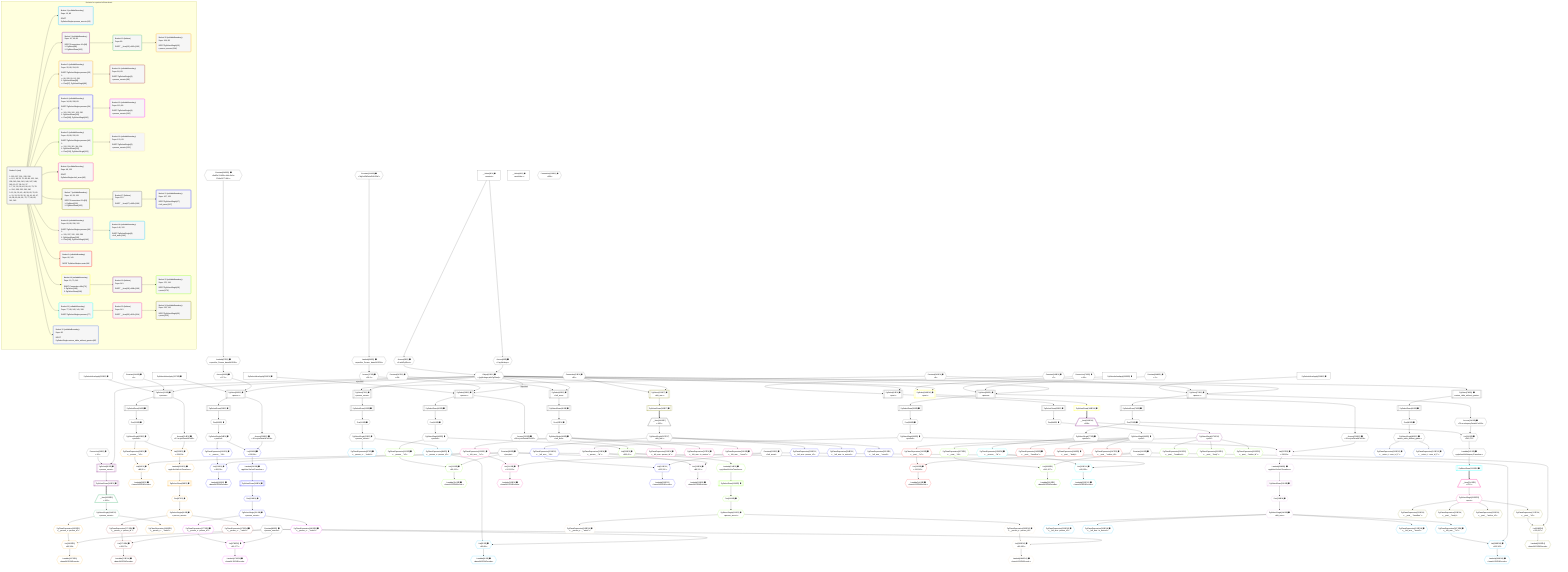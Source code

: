 %%{init: {'themeVariables': { 'fontSize': '12px'}}}%%
graph TD
    classDef path fill:#eee,stroke:#000,color:#000
    classDef plan fill:#fff,stroke-width:1px,color:#000
    classDef itemplan fill:#fff,stroke-width:2px,color:#000
    classDef unbatchedplan fill:#dff,stroke-width:1px,color:#000
    classDef sideeffectplan fill:#fcc,stroke-width:2px,color:#000
    classDef bucket fill:#f6f6f6,color:#000,stroke-width:2px,text-align:left

    subgraph "Buckets for queries/v4/rbac.basic"
    Bucket0("Bucket 0 (root)<br /><br />1: 223, 227, 231, 235, 239<br />ᐳ: 8, 9, 18, 53, 70, 83, 89, 122, 141, 158, 243, 244, 245, 246, 247, 248, 249, 10, 27, 28, 36, 37<br />2: 7, 21, 30, 39, 45, 56, 62, 73, 78<br />ᐳ: 224, 228, 232, 236, 240<br />3: 12, 24, 33, 42, 48, 59, 65, 76, 81<br />ᐳ: 11, 13, 23, 25, 32, 34, 41, 43, 47, 49, 58, 60, 64, 66, 75, 77, 80, 82, 241, 242"):::bucket
    Bucket1("Bucket 1 (nullableBoundary)<br />Deps: 13, 83<br /><br />ROOT PgSelectSingleᐸperson_secretᐳ[13]"):::bucket
    Bucket2("Bucket 2 (nullableBoundary)<br />Deps: 10, 18, 83<br /><br />ROOT Connectionᐸ16ᐳ[18]<br />1: PgSelect[88]<br />2: PgSelectRows[162]"):::bucket
    Bucket3("Bucket 3 (nullableBoundary)<br />Deps: 25, 89, 224, 83<br /><br />ROOT PgSelectSingleᐸpersonᐳ[25]<br />1: <br />ᐳ: 90, 225, 91, 92, 226<br />2: PgSelectRows[98]<br />ᐳ: First[97], PgSelectSingle[99]"):::bucket
    Bucket4("Bucket 4 (nullableBoundary)<br />Deps: 34, 89, 228, 83<br /><br />ROOT PgSelectSingleᐸpersonᐳ[34]<br />1: <br />ᐳ: 101, 229, 102, 103, 230<br />2: PgSelectRows[109]<br />ᐳ: First[108], PgSelectSingle[110]"):::bucket
    Bucket5("Bucket 5 (nullableBoundary)<br />Deps: 43, 89, 232, 83<br /><br />ROOT PgSelectSingleᐸpersonᐳ[43]<br />1: <br />ᐳ: 112, 233, 113, 114, 234<br />2: PgSelectRows[120]<br />ᐳ: First[119], PgSelectSingle[121]"):::bucket
    Bucket6("Bucket 6 (nullableBoundary)<br />Deps: 49, 122<br /><br />ROOT PgSelectSingleᐸleft_armᐳ[49]"):::bucket
    Bucket7("Bucket 7 (nullableBoundary)<br />Deps: 10, 53, 122<br /><br />ROOT Connectionᐸ51ᐳ[53]<br />1: PgSelect[129]<br />2: PgSelectRows[165]"):::bucket
    Bucket8("Bucket 8 (nullableBoundary)<br />Deps: 60, 89, 236, 122<br /><br />ROOT PgSelectSingleᐸpersonᐳ[60]<br />1: <br />ᐳ: 131, 237, 132, 133, 238<br />2: PgSelectRows[139]<br />ᐳ: First[138], PgSelectSingle[140]"):::bucket
    Bucket9("Bucket 9 (nullableBoundary)<br />Deps: 66, 141<br /><br />ROOT PgSelectSingleᐸpostᐳ[66]"):::bucket
    Bucket10("Bucket 10 (nullableBoundary)<br />Deps: 10, 70, 141<br /><br />ROOT Connectionᐸ68ᐳ[70]<br />1: PgSelect[148]<br />2: PgSelectRows[168]"):::bucket
    Bucket11("Bucket 11 (nullableBoundary)<br />Deps: 77, 89, 242, 141, 158<br /><br />ROOT PgSelectSingleᐸpersonᐳ[77]"):::bucket
    Bucket12("Bucket 12 (nullableBoundary)<br />Deps: 82<br /><br />ROOT PgSelectSingleᐸreturn_table_without_grantsᐳ[82]"):::bucket
    Bucket13("Bucket 13 (listItem)<br />Deps: 83<br /><br />ROOT __Item{13}ᐸ162ᐳ[163]"):::bucket
    Bucket14("Bucket 14 (nullableBoundary)<br />Deps: 99, 83<br /><br />ROOT PgSelectSingle{3}ᐸperson_secretᐳ[99]"):::bucket
    Bucket15("Bucket 15 (nullableBoundary)<br />Deps: 110, 83<br /><br />ROOT PgSelectSingle{4}ᐸperson_secretᐳ[110]"):::bucket
    Bucket16("Bucket 16 (nullableBoundary)<br />Deps: 121, 83<br /><br />ROOT PgSelectSingle{5}ᐸperson_secretᐳ[121]"):::bucket
    Bucket17("Bucket 17 (listItem)<br />Deps: 122<br /><br />ROOT __Item{17}ᐸ165ᐳ[166]"):::bucket
    Bucket18("Bucket 18 (nullableBoundary)<br />Deps: 140, 122<br /><br />ROOT PgSelectSingle{8}ᐸleft_armᐳ[140]"):::bucket
    Bucket19("Bucket 19 (listItem)<br />Deps: 141<br /><br />ROOT __Item{19}ᐸ168ᐳ[169]"):::bucket
    Bucket20("Bucket 20 (nullableBoundary)<br />Deps: 164, 83<br /><br />ROOT PgSelectSingle{13}ᐸperson_secretᐳ[164]"):::bucket
    Bucket21("Bucket 21 (nullableBoundary)<br />Deps: 167, 122<br /><br />ROOT PgSelectSingle{17}ᐸleft_armᐳ[167]"):::bucket
    Bucket22("Bucket 22 (nullableBoundary)<br />Deps: 170, 141<br /><br />ROOT PgSelectSingle{19}ᐸpostᐳ[170]"):::bucket
    Bucket23("Bucket 23 (listItem)<br />Deps: 141<br /><br />ROOT __Item{23}ᐸ213ᐳ[214]"):::bucket
    Bucket24("Bucket 24 (nullableBoundary)<br />Deps: 215, 141<br /><br />ROOT PgSelectSingle{23}ᐸpostᐳ[215]"):::bucket
    end
    Bucket0 --> Bucket1 & Bucket2 & Bucket3 & Bucket4 & Bucket5 & Bucket6 & Bucket7 & Bucket8 & Bucket9 & Bucket10 & Bucket11 & Bucket12
    Bucket2 --> Bucket13
    Bucket3 --> Bucket14
    Bucket4 --> Bucket15
    Bucket5 --> Bucket16
    Bucket7 --> Bucket17
    Bucket8 --> Bucket18
    Bucket10 --> Bucket19
    Bucket11 --> Bucket23
    Bucket13 --> Bucket20
    Bucket17 --> Bucket21
    Bucket19 --> Bucket22
    Bucket23 --> Bucket24

    %% plan dependencies
    PgSelect21[["PgSelect[21∈0] ➊<br />ᐸpersonᐳ"]]:::plan
    Object10{{"Object[10∈0] ➊<br />ᐸ{pgSettings,withPgClient}ᐳ"}}:::plan
    Constant244{{"Constant[244∈0] ➊<br />ᐸ1ᐳ"}}:::plan
    PgSelectInlineApply223["PgSelectInlineApply[223∈0] ➊"]:::plan
    Object10 & Constant244 & PgSelectInlineApply223 --> PgSelect21
    PgSelect30[["PgSelect[30∈0] ➊<br />ᐸpersonᐳ"]]:::plan
    Access28{{"Access[28∈0] ➊<br />ᐸ27.1ᐳ"}}:::plan
    PgSelectInlineApply227["PgSelectInlineApply[227∈0] ➊"]:::plan
    Object10 -->|rejectNull| PgSelect30
    Access28 & PgSelectInlineApply227 --> PgSelect30
    PgSelect39[["PgSelect[39∈0] ➊<br />ᐸpersonᐳ"]]:::plan
    Access37{{"Access[37∈0] ➊<br />ᐸ36.1ᐳ"}}:::plan
    PgSelectInlineApply231["PgSelectInlineApply[231∈0] ➊"]:::plan
    Object10 -->|rejectNull| PgSelect39
    Access37 & PgSelectInlineApply231 --> PgSelect39
    PgSelect56[["PgSelect[56∈0] ➊<br />ᐸpersonᐳ"]]:::plan
    Constant248{{"Constant[248∈0] ➊<br />ᐸ2ᐳ"}}:::plan
    PgSelectInlineApply235["PgSelectInlineApply[235∈0] ➊"]:::plan
    Object10 & Constant248 & PgSelectInlineApply235 --> PgSelect56
    PgSelect73[["PgSelect[73∈0] ➊<br />ᐸpersonᐳ"]]:::plan
    Constant243{{"Constant[243∈0] ➊<br />ᐸ3ᐳ"}}:::plan
    PgSelectInlineApply239["PgSelectInlineApply[239∈0] ➊"]:::plan
    Object10 & Constant243 & PgSelectInlineApply239 --> PgSelect73
    PgSelect7[["PgSelect[7∈0] ➊<br />ᐸperson_secretᐳ"]]:::plan
    Object10 & Constant243 --> PgSelect7
    Access8{{"Access[8∈0] ➊<br />ᐸ2.pgSettingsᐳ"}}:::plan
    Access9{{"Access[9∈0] ➊<br />ᐸ2.withPgClientᐳ"}}:::plan
    Access8 & Access9 --> Object10
    PgSelect45[["PgSelect[45∈0] ➊<br />ᐸleft_armᐳ"]]:::plan
    Constant247{{"Constant[247∈0] ➊<br />ᐸ42ᐳ"}}:::plan
    Object10 & Constant247 --> PgSelect45
    PgSelect62[["PgSelect[62∈0] ➊<br />ᐸpostᐳ"]]:::plan
    Constant249{{"Constant[249∈0] ➊<br />ᐸ7ᐳ"}}:::plan
    Object10 & Constant249 --> PgSelect62
    List241{{"List[241∈0] ➊<br />ᐸ240,75ᐳ"}}:::plan
    Access240{{"Access[240∈0] ➊<br />ᐸ73.m.subqueryDetailsFor193ᐳ"}}:::plan
    First75{{"First[75∈0] ➊"}}:::plan
    Access240 & First75 --> List241
    __Value2["__Value[2∈0] ➊<br />ᐸcontextᐳ"]:::plan
    __Value2 --> Access8
    __Value2 --> Access9
    First11{{"First[11∈0] ➊"}}:::plan
    PgSelectRows12[["PgSelectRows[12∈0] ➊"]]:::plan
    PgSelectRows12 --> First11
    PgSelect7 --> PgSelectRows12
    PgSelectSingle13{{"PgSelectSingle[13∈0] ➊<br />ᐸperson_secretᐳ"}}:::plan
    First11 --> PgSelectSingle13
    First23{{"First[23∈0] ➊"}}:::plan
    PgSelectRows24[["PgSelectRows[24∈0] ➊"]]:::plan
    PgSelectRows24 --> First23
    PgSelect21 --> PgSelectRows24
    PgSelectSingle25{{"PgSelectSingle[25∈0] ➊<br />ᐸpersonᐳ"}}:::plan
    First23 --> PgSelectSingle25
    Lambda27{{"Lambda[27∈0] ➊<br />ᐸspecifier_Person_base64JSONᐳ"}}:::plan
    Constant245{{"Constant[245∈0] ➊<br />ᐸ'fa4f3e13-456c-4a9e-8c1e-37a6e3177d0b'ᐳ"}}:::plan
    Constant245 --> Lambda27
    Lambda27 --> Access28
    First32{{"First[32∈0] ➊"}}:::plan
    PgSelectRows33[["PgSelectRows[33∈0] ➊"]]:::plan
    PgSelectRows33 --> First32
    PgSelect30 --> PgSelectRows33
    PgSelectSingle34{{"PgSelectSingle[34∈0] ➊<br />ᐸpersonᐳ"}}:::plan
    First32 --> PgSelectSingle34
    Lambda36{{"Lambda[36∈0] ➊<br />ᐸspecifier_Person_base64JSONᐳ"}}:::plan
    Constant246{{"Constant[246∈0] ➊<br />ᐸ'WyJwZW9wbGUiLDBd'ᐳ"}}:::plan
    Constant246 --> Lambda36
    Lambda36 --> Access37
    First41{{"First[41∈0] ➊"}}:::plan
    PgSelectRows42[["PgSelectRows[42∈0] ➊"]]:::plan
    PgSelectRows42 --> First41
    PgSelect39 --> PgSelectRows42
    PgSelectSingle43{{"PgSelectSingle[43∈0] ➊<br />ᐸpersonᐳ"}}:::plan
    First41 --> PgSelectSingle43
    First47{{"First[47∈0] ➊"}}:::plan
    PgSelectRows48[["PgSelectRows[48∈0] ➊"]]:::plan
    PgSelectRows48 --> First47
    PgSelect45 --> PgSelectRows48
    PgSelectSingle49{{"PgSelectSingle[49∈0] ➊<br />ᐸleft_armᐳ"}}:::plan
    First47 --> PgSelectSingle49
    First58{{"First[58∈0] ➊"}}:::plan
    PgSelectRows59[["PgSelectRows[59∈0] ➊"]]:::plan
    PgSelectRows59 --> First58
    PgSelect56 --> PgSelectRows59
    PgSelectSingle60{{"PgSelectSingle[60∈0] ➊<br />ᐸpersonᐳ"}}:::plan
    First58 --> PgSelectSingle60
    First64{{"First[64∈0] ➊"}}:::plan
    PgSelectRows65[["PgSelectRows[65∈0] ➊"]]:::plan
    PgSelectRows65 --> First64
    PgSelect62 --> PgSelectRows65
    PgSelectSingle66{{"PgSelectSingle[66∈0] ➊<br />ᐸpostᐳ"}}:::plan
    First64 --> PgSelectSingle66
    PgSelectRows76[["PgSelectRows[76∈0] ➊"]]:::plan
    PgSelectRows76 --> First75
    PgSelect73 --> PgSelectRows76
    PgSelectSingle77{{"PgSelectSingle[77∈0] ➊<br />ᐸpersonᐳ"}}:::plan
    First75 --> PgSelectSingle77
    PgSelect78[["PgSelect[78∈0] ➊<br />ᐸreturn_table_without_grantsᐳ"]]:::plan
    Object10 --> PgSelect78
    First80{{"First[80∈0] ➊"}}:::plan
    PgSelectRows81[["PgSelectRows[81∈0] ➊"]]:::plan
    PgSelectRows81 --> First80
    PgSelect78 --> PgSelectRows81
    PgSelectSingle82{{"PgSelectSingle[82∈0] ➊<br />ᐸreturn_table_without_grantsᐳ"}}:::plan
    First80 --> PgSelectSingle82
    Access224{{"Access[224∈0] ➊<br />ᐸ21.m.joinDetailsFor93ᐳ"}}:::plan
    PgSelect21 --> Access224
    Access228{{"Access[228∈0] ➊<br />ᐸ30.m.joinDetailsFor104ᐳ"}}:::plan
    PgSelect30 --> Access228
    Access232{{"Access[232∈0] ➊<br />ᐸ39.m.joinDetailsFor115ᐳ"}}:::plan
    PgSelect39 --> Access232
    Access236{{"Access[236∈0] ➊<br />ᐸ56.m.joinDetailsFor134ᐳ"}}:::plan
    PgSelect56 --> Access236
    PgSelect73 --> Access240
    Lambda242{{"Lambda[242∈0] ➊<br />ᐸpgInlineViaSubqueryTransformᐳ"}}:::plan
    List241 --> Lambda242
    __Value4["__Value[4∈0] ➊<br />ᐸrootValueᐳ"]:::plan
    Connection18{{"Connection[18∈0] ➊<br />ᐸ16ᐳ"}}:::plan
    Connection53{{"Connection[53∈0] ➊<br />ᐸ51ᐳ"}}:::plan
    Connection70{{"Connection[70∈0] ➊<br />ᐸ68ᐳ"}}:::plan
    Constant83{{"Constant[83∈0] ➊<br />ᐸ'person_secrets'ᐳ"}}:::plan
    Constant89{{"Constant[89∈0] ➊<br />ᐸ'people'ᐳ"}}:::plan
    Constant122{{"Constant[122∈0] ➊<br />ᐸ'left_arms'ᐳ"}}:::plan
    Constant141{{"Constant[141∈0] ➊<br />ᐸ'posts'ᐳ"}}:::plan
    Connection158{{"Connection[158∈0] ➊<br />ᐸ154ᐳ"}}:::plan
    List85{{"List[85∈1] ➊<br />ᐸ83,84ᐳ"}}:::plan
    PgClassExpression84{{"PgClassExpression[84∈1] ➊<br />ᐸ__person_s...person_id”ᐳ"}}:::plan
    Constant83 & PgClassExpression84 --> List85
    PgSelectSingle13 --> PgClassExpression84
    Lambda86{{"Lambda[86∈1] ➊<br />ᐸbase64JSONEncodeᐳ"}}:::plan
    List85 --> Lambda86
    PgClassExpression87{{"PgClassExpression[87∈1] ➊<br />ᐸ__person_s..._.”sekrit”ᐳ"}}:::plan
    PgSelectSingle13 --> PgClassExpression87
    PgSelect88[["PgSelect[88∈2] ➊<br />ᐸperson_secretᐳ"]]:::plan
    Object10 & Connection18 --> PgSelect88
    PgSelectRows162[["PgSelectRows[162∈2] ➊"]]:::plan
    PgSelect88 --> PgSelectRows162
    __Item163[/"__Item[163∈13]<br />ᐸ162ᐳ"\]:::itemplan
    PgSelectRows162 ==> __Item163
    PgSelectSingle164{{"PgSelectSingle[164∈13]<br />ᐸperson_secretᐳ"}}:::plan
    __Item163 --> PgSelectSingle164
    List196{{"List[196∈20]<br />ᐸ83,195ᐳ"}}:::plan
    PgClassExpression195{{"PgClassExpression[195∈20]<br />ᐸ__person_s...person_id”ᐳ"}}:::plan
    Constant83 & PgClassExpression195 --> List196
    PgSelectSingle164 --> PgClassExpression195
    Lambda197{{"Lambda[197∈20]<br />ᐸbase64JSONEncodeᐳ"}}:::plan
    List196 --> Lambda197
    PgClassExpression198{{"PgClassExpression[198∈20]<br />ᐸ__person_s..._.”sekrit”ᐳ"}}:::plan
    PgSelectSingle164 --> PgClassExpression198
    List91{{"List[91∈3] ➊<br />ᐸ89,90ᐳ"}}:::plan
    PgClassExpression90{{"PgClassExpression[90∈3] ➊<br />ᐸ__person__.”id”ᐳ"}}:::plan
    Constant89 & PgClassExpression90 --> List91
    List225{{"List[225∈3] ➊<br />ᐸ224,25ᐳ"}}:::plan
    Access224 & PgSelectSingle25 --> List225
    PgSelectSingle25 --> PgClassExpression90
    Lambda92{{"Lambda[92∈3] ➊<br />ᐸbase64JSONEncodeᐳ"}}:::plan
    List91 --> Lambda92
    First97{{"First[97∈3] ➊"}}:::plan
    PgSelectRows98[["PgSelectRows[98∈3] ➊"]]:::plan
    PgSelectRows98 --> First97
    Lambda226{{"Lambda[226∈3] ➊<br />ᐸpgInlineViaJoinTransformᐳ"}}:::plan
    Lambda226 --> PgSelectRows98
    PgSelectSingle99{{"PgSelectSingle[99∈3] ➊<br />ᐸperson_secretᐳ"}}:::plan
    First97 --> PgSelectSingle99
    List225 --> Lambda226
    List173{{"List[173∈14] ➊<br />ᐸ83,172ᐳ"}}:::plan
    PgClassExpression172{{"PgClassExpression[172∈14] ➊<br />ᐸ__person_s...person_id”ᐳ"}}:::plan
    Constant83 & PgClassExpression172 --> List173
    PgSelectSingle99 --> PgClassExpression172
    Lambda174{{"Lambda[174∈14] ➊<br />ᐸbase64JSONEncodeᐳ"}}:::plan
    List173 --> Lambda174
    PgClassExpression175{{"PgClassExpression[175∈14] ➊<br />ᐸ__person_s..._.”sekrit”ᐳ"}}:::plan
    PgSelectSingle99 --> PgClassExpression175
    List102{{"List[102∈4] ➊<br />ᐸ89,101ᐳ"}}:::plan
    PgClassExpression101{{"PgClassExpression[101∈4] ➊<br />ᐸ__person__.”id”ᐳ"}}:::plan
    Constant89 & PgClassExpression101 --> List102
    List229{{"List[229∈4] ➊<br />ᐸ228,34ᐳ"}}:::plan
    Access228 & PgSelectSingle34 --> List229
    PgSelectSingle34 --> PgClassExpression101
    Lambda103{{"Lambda[103∈4] ➊<br />ᐸbase64JSONEncodeᐳ"}}:::plan
    List102 --> Lambda103
    First108{{"First[108∈4] ➊"}}:::plan
    PgSelectRows109[["PgSelectRows[109∈4] ➊"]]:::plan
    PgSelectRows109 --> First108
    Lambda230{{"Lambda[230∈4] ➊<br />ᐸpgInlineViaJoinTransformᐳ"}}:::plan
    Lambda230 --> PgSelectRows109
    PgSelectSingle110{{"PgSelectSingle[110∈4] ➊<br />ᐸperson_secretᐳ"}}:::plan
    First108 --> PgSelectSingle110
    List229 --> Lambda230
    List178{{"List[178∈15] ➊<br />ᐸ83,177ᐳ"}}:::plan
    PgClassExpression177{{"PgClassExpression[177∈15] ➊<br />ᐸ__person_s...person_id”ᐳ"}}:::plan
    Constant83 & PgClassExpression177 --> List178
    PgSelectSingle110 --> PgClassExpression177
    Lambda179{{"Lambda[179∈15] ➊<br />ᐸbase64JSONEncodeᐳ"}}:::plan
    List178 --> Lambda179
    PgClassExpression180{{"PgClassExpression[180∈15] ➊<br />ᐸ__person_s..._.”sekrit”ᐳ"}}:::plan
    PgSelectSingle110 --> PgClassExpression180
    List113{{"List[113∈5] ➊<br />ᐸ89,112ᐳ"}}:::plan
    PgClassExpression112{{"PgClassExpression[112∈5] ➊<br />ᐸ__person__.”id”ᐳ"}}:::plan
    Constant89 & PgClassExpression112 --> List113
    List233{{"List[233∈5] ➊<br />ᐸ232,43ᐳ"}}:::plan
    Access232 & PgSelectSingle43 --> List233
    PgSelectSingle43 --> PgClassExpression112
    Lambda114{{"Lambda[114∈5] ➊<br />ᐸbase64JSONEncodeᐳ"}}:::plan
    List113 --> Lambda114
    First119{{"First[119∈5] ➊"}}:::plan
    PgSelectRows120[["PgSelectRows[120∈5] ➊"]]:::plan
    PgSelectRows120 --> First119
    Lambda234{{"Lambda[234∈5] ➊<br />ᐸpgInlineViaJoinTransformᐳ"}}:::plan
    Lambda234 --> PgSelectRows120
    PgSelectSingle121{{"PgSelectSingle[121∈5] ➊<br />ᐸperson_secretᐳ"}}:::plan
    First119 --> PgSelectSingle121
    List233 --> Lambda234
    List183{{"List[183∈16] ➊<br />ᐸ83,182ᐳ"}}:::plan
    PgClassExpression182{{"PgClassExpression[182∈16] ➊<br />ᐸ__person_s...person_id”ᐳ"}}:::plan
    Constant83 & PgClassExpression182 --> List183
    PgSelectSingle121 --> PgClassExpression182
    Lambda184{{"Lambda[184∈16] ➊<br />ᐸbase64JSONEncodeᐳ"}}:::plan
    List183 --> Lambda184
    PgClassExpression185{{"PgClassExpression[185∈16] ➊<br />ᐸ__person_s..._.”sekrit”ᐳ"}}:::plan
    PgSelectSingle121 --> PgClassExpression185
    List124{{"List[124∈6] ➊<br />ᐸ122,123ᐳ"}}:::plan
    PgClassExpression123{{"PgClassExpression[123∈6] ➊<br />ᐸ__left_arm__.”id”ᐳ"}}:::plan
    Constant122 & PgClassExpression123 --> List124
    PgSelectSingle49 --> PgClassExpression123
    Lambda125{{"Lambda[125∈6] ➊<br />ᐸbase64JSONEncodeᐳ"}}:::plan
    List124 --> Lambda125
    PgClassExpression126{{"PgClassExpression[126∈6] ➊<br />ᐸ__left_arm...person_id”ᐳ"}}:::plan
    PgSelectSingle49 --> PgClassExpression126
    PgClassExpression127{{"PgClassExpression[127∈6] ➊<br />ᐸ__left_arm...in_metres”ᐳ"}}:::plan
    PgSelectSingle49 --> PgClassExpression127
    PgClassExpression128{{"PgClassExpression[128∈6] ➊<br />ᐸ__left_arm__.”mood”ᐳ"}}:::plan
    PgSelectSingle49 --> PgClassExpression128
    PgSelect129[["PgSelect[129∈7] ➊<br />ᐸleft_armᐳ"]]:::plan
    Object10 & Connection53 --> PgSelect129
    PgSelectRows165[["PgSelectRows[165∈7] ➊"]]:::plan
    PgSelect129 --> PgSelectRows165
    __Item166[/"__Item[166∈17]<br />ᐸ165ᐳ"\]:::itemplan
    PgSelectRows165 ==> __Item166
    PgSelectSingle167{{"PgSelectSingle[167∈17]<br />ᐸleft_armᐳ"}}:::plan
    __Item166 --> PgSelectSingle167
    List201{{"List[201∈21]<br />ᐸ122,200ᐳ"}}:::plan
    PgClassExpression200{{"PgClassExpression[200∈21]<br />ᐸ__left_arm__.”id”ᐳ"}}:::plan
    Constant122 & PgClassExpression200 --> List201
    PgSelectSingle167 --> PgClassExpression200
    Lambda202{{"Lambda[202∈21]<br />ᐸbase64JSONEncodeᐳ"}}:::plan
    List201 --> Lambda202
    PgClassExpression203{{"PgClassExpression[203∈21]<br />ᐸ__left_arm...person_id”ᐳ"}}:::plan
    PgSelectSingle167 --> PgClassExpression203
    PgClassExpression204{{"PgClassExpression[204∈21]<br />ᐸ__left_arm...in_metres”ᐳ"}}:::plan
    PgSelectSingle167 --> PgClassExpression204
    PgClassExpression205{{"PgClassExpression[205∈21]<br />ᐸ__left_arm__.”mood”ᐳ"}}:::plan
    PgSelectSingle167 --> PgClassExpression205
    List132{{"List[132∈8] ➊<br />ᐸ89,131ᐳ"}}:::plan
    PgClassExpression131{{"PgClassExpression[131∈8] ➊<br />ᐸ__person__.”id”ᐳ"}}:::plan
    Constant89 & PgClassExpression131 --> List132
    List237{{"List[237∈8] ➊<br />ᐸ236,60ᐳ"}}:::plan
    Access236 & PgSelectSingle60 --> List237
    PgSelectSingle60 --> PgClassExpression131
    Lambda133{{"Lambda[133∈8] ➊<br />ᐸbase64JSONEncodeᐳ"}}:::plan
    List132 --> Lambda133
    First138{{"First[138∈8] ➊"}}:::plan
    PgSelectRows139[["PgSelectRows[139∈8] ➊"]]:::plan
    PgSelectRows139 --> First138
    Lambda238{{"Lambda[238∈8] ➊<br />ᐸpgInlineViaJoinTransformᐳ"}}:::plan
    Lambda238 --> PgSelectRows139
    PgSelectSingle140{{"PgSelectSingle[140∈8] ➊<br />ᐸleft_armᐳ"}}:::plan
    First138 --> PgSelectSingle140
    List237 --> Lambda238
    List188{{"List[188∈18] ➊<br />ᐸ122,187ᐳ"}}:::plan
    PgClassExpression187{{"PgClassExpression[187∈18] ➊<br />ᐸ__left_arm__.”id”ᐳ"}}:::plan
    Constant122 & PgClassExpression187 --> List188
    PgSelectSingle140 --> PgClassExpression187
    Lambda189{{"Lambda[189∈18] ➊<br />ᐸbase64JSONEncodeᐳ"}}:::plan
    List188 --> Lambda189
    PgClassExpression190{{"PgClassExpression[190∈18] ➊<br />ᐸ__left_arm...person_id”ᐳ"}}:::plan
    PgSelectSingle140 --> PgClassExpression190
    PgClassExpression191{{"PgClassExpression[191∈18] ➊<br />ᐸ__left_arm...in_metres”ᐳ"}}:::plan
    PgSelectSingle140 --> PgClassExpression191
    PgClassExpression192{{"PgClassExpression[192∈18] ➊<br />ᐸ__left_arm__.”mood”ᐳ"}}:::plan
    PgSelectSingle140 --> PgClassExpression192
    List143{{"List[143∈9] ➊<br />ᐸ141,142ᐳ"}}:::plan
    PgClassExpression142{{"PgClassExpression[142∈9] ➊<br />ᐸ__post__.”id”ᐳ"}}:::plan
    Constant141 & PgClassExpression142 --> List143
    PgSelectSingle66 --> PgClassExpression142
    Lambda144{{"Lambda[144∈9] ➊<br />ᐸbase64JSONEncodeᐳ"}}:::plan
    List143 --> Lambda144
    PgClassExpression145{{"PgClassExpression[145∈9] ➊<br />ᐸ__post__.”headline”ᐳ"}}:::plan
    PgSelectSingle66 --> PgClassExpression145
    PgClassExpression146{{"PgClassExpression[146∈9] ➊<br />ᐸ__post__.”body”ᐳ"}}:::plan
    PgSelectSingle66 --> PgClassExpression146
    PgClassExpression147{{"PgClassExpression[147∈9] ➊<br />ᐸ__post__.”author_id”ᐳ"}}:::plan
    PgSelectSingle66 --> PgClassExpression147
    PgSelect148[["PgSelect[148∈10] ➊<br />ᐸpostᐳ"]]:::plan
    Object10 & Connection70 --> PgSelect148
    PgSelectRows168[["PgSelectRows[168∈10] ➊"]]:::plan
    PgSelect148 --> PgSelectRows168
    __Item169[/"__Item[169∈19]<br />ᐸ168ᐳ"\]:::itemplan
    PgSelectRows168 ==> __Item169
    PgSelectSingle170{{"PgSelectSingle[170∈19]<br />ᐸpostᐳ"}}:::plan
    __Item169 --> PgSelectSingle170
    List208{{"List[208∈22]<br />ᐸ141,207ᐳ"}}:::plan
    PgClassExpression207{{"PgClassExpression[207∈22]<br />ᐸ__post__.”id”ᐳ"}}:::plan
    Constant141 & PgClassExpression207 --> List208
    PgSelectSingle170 --> PgClassExpression207
    Lambda209{{"Lambda[209∈22]<br />ᐸbase64JSONEncodeᐳ"}}:::plan
    List208 --> Lambda209
    PgClassExpression210{{"PgClassExpression[210∈22]<br />ᐸ__post__.”headline”ᐳ"}}:::plan
    PgSelectSingle170 --> PgClassExpression210
    PgClassExpression211{{"PgClassExpression[211∈22]<br />ᐸ__post__.”body”ᐳ"}}:::plan
    PgSelectSingle170 --> PgClassExpression211
    PgClassExpression212{{"PgClassExpression[212∈22]<br />ᐸ__post__.”author_id”ᐳ"}}:::plan
    PgSelectSingle170 --> PgClassExpression212
    List151{{"List[151∈11] ➊<br />ᐸ89,150ᐳ"}}:::plan
    PgClassExpression150{{"PgClassExpression[150∈11] ➊<br />ᐸ__person__.”id”ᐳ"}}:::plan
    Constant89 & PgClassExpression150 --> List151
    PgSelectSingle77 --> PgClassExpression150
    Lambda152{{"Lambda[152∈11] ➊<br />ᐸbase64JSONEncodeᐳ"}}:::plan
    List151 --> Lambda152
    PgSelectRows213[["PgSelectRows[213∈11] ➊"]]:::plan
    Lambda242 --> PgSelectRows213
    __Item214[/"__Item[214∈23]<br />ᐸ213ᐳ"\]:::itemplan
    PgSelectRows213 ==> __Item214
    PgSelectSingle215{{"PgSelectSingle[215∈23]<br />ᐸpostᐳ"}}:::plan
    __Item214 --> PgSelectSingle215
    List218{{"List[218∈24]<br />ᐸ141,217ᐳ"}}:::plan
    PgClassExpression217{{"PgClassExpression[217∈24]<br />ᐸ__post__.”id”ᐳ"}}:::plan
    Constant141 & PgClassExpression217 --> List218
    PgSelectSingle215 --> PgClassExpression217
    Lambda219{{"Lambda[219∈24]<br />ᐸbase64JSONEncodeᐳ"}}:::plan
    List218 --> Lambda219
    PgClassExpression220{{"PgClassExpression[220∈24]<br />ᐸ__post__.”headline”ᐳ"}}:::plan
    PgSelectSingle215 --> PgClassExpression220
    PgClassExpression221{{"PgClassExpression[221∈24]<br />ᐸ__post__.”body”ᐳ"}}:::plan
    PgSelectSingle215 --> PgClassExpression221
    PgClassExpression222{{"PgClassExpression[222∈24]<br />ᐸ__post__.”author_id”ᐳ"}}:::plan
    PgSelectSingle215 --> PgClassExpression222
    PgClassExpression160{{"PgClassExpression[160∈12] ➊<br />ᐸ__return_t...rson_id_1”ᐳ"}}:::plan
    PgSelectSingle82 --> PgClassExpression160
    PgClassExpression161{{"PgClassExpression[161∈12] ➊<br />ᐸ__return_t...rson_id_2”ᐳ"}}:::plan
    PgSelectSingle82 --> PgClassExpression161

    %% define steps
    classDef bucket0 stroke:#696969
    class Bucket0,__Value2,__Value4,PgSelect7,Access8,Access9,Object10,First11,PgSelectRows12,PgSelectSingle13,Connection18,PgSelect21,First23,PgSelectRows24,PgSelectSingle25,Lambda27,Access28,PgSelect30,First32,PgSelectRows33,PgSelectSingle34,Lambda36,Access37,PgSelect39,First41,PgSelectRows42,PgSelectSingle43,PgSelect45,First47,PgSelectRows48,PgSelectSingle49,Connection53,PgSelect56,First58,PgSelectRows59,PgSelectSingle60,PgSelect62,First64,PgSelectRows65,PgSelectSingle66,Connection70,PgSelect73,First75,PgSelectRows76,PgSelectSingle77,PgSelect78,First80,PgSelectRows81,PgSelectSingle82,Constant83,Constant89,Constant122,Constant141,Connection158,PgSelectInlineApply223,Access224,PgSelectInlineApply227,Access228,PgSelectInlineApply231,Access232,PgSelectInlineApply235,Access236,PgSelectInlineApply239,Access240,List241,Lambda242,Constant243,Constant244,Constant245,Constant246,Constant247,Constant248,Constant249 bucket0
    classDef bucket1 stroke:#00bfff
    class Bucket1,PgClassExpression84,List85,Lambda86,PgClassExpression87 bucket1
    classDef bucket2 stroke:#7f007f
    class Bucket2,PgSelect88,PgSelectRows162 bucket2
    classDef bucket3 stroke:#ffa500
    class Bucket3,PgClassExpression90,List91,Lambda92,First97,PgSelectRows98,PgSelectSingle99,List225,Lambda226 bucket3
    classDef bucket4 stroke:#0000ff
    class Bucket4,PgClassExpression101,List102,Lambda103,First108,PgSelectRows109,PgSelectSingle110,List229,Lambda230 bucket4
    classDef bucket5 stroke:#7fff00
    class Bucket5,PgClassExpression112,List113,Lambda114,First119,PgSelectRows120,PgSelectSingle121,List233,Lambda234 bucket5
    classDef bucket6 stroke:#ff1493
    class Bucket6,PgClassExpression123,List124,Lambda125,PgClassExpression126,PgClassExpression127,PgClassExpression128 bucket6
    classDef bucket7 stroke:#808000
    class Bucket7,PgSelect129,PgSelectRows165 bucket7
    classDef bucket8 stroke:#dda0dd
    class Bucket8,PgClassExpression131,List132,Lambda133,First138,PgSelectRows139,PgSelectSingle140,List237,Lambda238 bucket8
    classDef bucket9 stroke:#ff0000
    class Bucket9,PgClassExpression142,List143,Lambda144,PgClassExpression145,PgClassExpression146,PgClassExpression147 bucket9
    classDef bucket10 stroke:#ffff00
    class Bucket10,PgSelect148,PgSelectRows168 bucket10
    classDef bucket11 stroke:#00ffff
    class Bucket11,PgClassExpression150,List151,Lambda152,PgSelectRows213 bucket11
    classDef bucket12 stroke:#4169e1
    class Bucket12,PgClassExpression160,PgClassExpression161 bucket12
    classDef bucket13 stroke:#3cb371
    class Bucket13,__Item163,PgSelectSingle164 bucket13
    classDef bucket14 stroke:#a52a2a
    class Bucket14,PgClassExpression172,List173,Lambda174,PgClassExpression175 bucket14
    classDef bucket15 stroke:#ff00ff
    class Bucket15,PgClassExpression177,List178,Lambda179,PgClassExpression180 bucket15
    classDef bucket16 stroke:#f5deb3
    class Bucket16,PgClassExpression182,List183,Lambda184,PgClassExpression185 bucket16
    classDef bucket17 stroke:#696969
    class Bucket17,__Item166,PgSelectSingle167 bucket17
    classDef bucket18 stroke:#00bfff
    class Bucket18,PgClassExpression187,List188,Lambda189,PgClassExpression190,PgClassExpression191,PgClassExpression192 bucket18
    classDef bucket19 stroke:#7f007f
    class Bucket19,__Item169,PgSelectSingle170 bucket19
    classDef bucket20 stroke:#ffa500
    class Bucket20,PgClassExpression195,List196,Lambda197,PgClassExpression198 bucket20
    classDef bucket21 stroke:#0000ff
    class Bucket21,PgClassExpression200,List201,Lambda202,PgClassExpression203,PgClassExpression204,PgClassExpression205 bucket21
    classDef bucket22 stroke:#7fff00
    class Bucket22,PgClassExpression207,List208,Lambda209,PgClassExpression210,PgClassExpression211,PgClassExpression212 bucket22
    classDef bucket23 stroke:#ff1493
    class Bucket23,__Item214,PgSelectSingle215 bucket23
    classDef bucket24 stroke:#808000
    class Bucket24,PgClassExpression217,List218,Lambda219,PgClassExpression220,PgClassExpression221,PgClassExpression222 bucket24